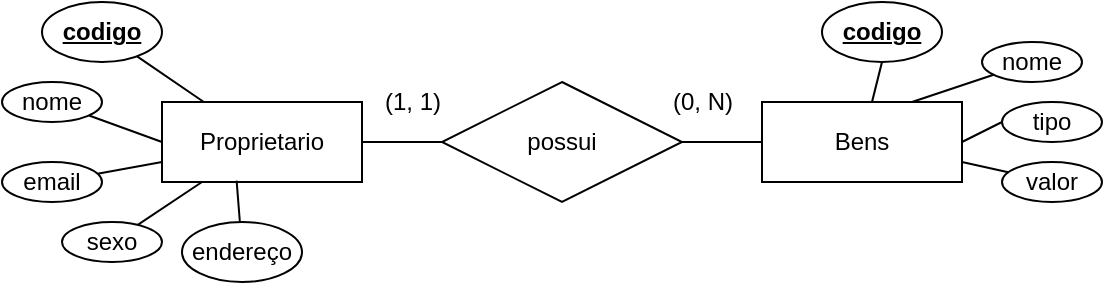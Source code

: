 <mxfile version="13.7.1" type="device"><diagram id="bNXIvyk_u5S8afgsFj7q" name="Page-1"><mxGraphModel dx="813" dy="435" grid="1" gridSize="10" guides="1" tooltips="1" connect="1" arrows="1" fold="1" page="1" pageScale="1" pageWidth="827" pageHeight="1169" math="0" shadow="0"><root><mxCell id="0"/><mxCell id="1" parent="0"/><mxCell id="7ke69FO9WPqEjBaA7djM-1" value="Proprietario" style="whiteSpace=wrap;html=1;align=center;" vertex="1" parent="1"><mxGeometry x="120" y="160" width="100" height="40" as="geometry"/></mxCell><mxCell id="7ke69FO9WPqEjBaA7djM-2" value="Bens" style="whiteSpace=wrap;html=1;align=center;" vertex="1" parent="1"><mxGeometry x="420" y="160" width="100" height="40" as="geometry"/></mxCell><mxCell id="7ke69FO9WPqEjBaA7djM-3" value="possui" style="shape=rhombus;perimeter=rhombusPerimeter;whiteSpace=wrap;html=1;align=center;" vertex="1" parent="1"><mxGeometry x="260" y="150" width="120" height="60" as="geometry"/></mxCell><mxCell id="7ke69FO9WPqEjBaA7djM-4" value="" style="endArrow=none;html=1;rounded=0;exitX=1;exitY=0.5;exitDx=0;exitDy=0;entryX=0;entryY=0.5;entryDx=0;entryDy=0;" edge="1" parent="1" source="7ke69FO9WPqEjBaA7djM-1" target="7ke69FO9WPqEjBaA7djM-3"><mxGeometry relative="1" as="geometry"><mxPoint x="180" y="190" as="sourcePoint"/><mxPoint x="340" y="190" as="targetPoint"/></mxGeometry></mxCell><mxCell id="7ke69FO9WPqEjBaA7djM-5" value="" style="endArrow=none;html=1;rounded=0;exitX=1;exitY=0.5;exitDx=0;exitDy=0;" edge="1" parent="1" source="7ke69FO9WPqEjBaA7djM-3" target="7ke69FO9WPqEjBaA7djM-2"><mxGeometry relative="1" as="geometry"><mxPoint x="230" y="190" as="sourcePoint"/><mxPoint x="270" y="190" as="targetPoint"/></mxGeometry></mxCell><mxCell id="7ke69FO9WPqEjBaA7djM-6" value="(0, N)" style="text;html=1;align=center;verticalAlign=middle;resizable=0;points=[];autosize=1;" vertex="1" parent="1"><mxGeometry x="365" y="150" width="50" height="20" as="geometry"/></mxCell><mxCell id="7ke69FO9WPqEjBaA7djM-7" value="(1, 1)" style="text;html=1;align=center;verticalAlign=middle;resizable=0;points=[];autosize=1;" vertex="1" parent="1"><mxGeometry x="225" y="150" width="40" height="20" as="geometry"/></mxCell><mxCell id="7ke69FO9WPqEjBaA7djM-10" value="nome" style="ellipse;whiteSpace=wrap;html=1;align=center;" vertex="1" parent="1"><mxGeometry x="40" y="150" width="50" height="20" as="geometry"/></mxCell><mxCell id="7ke69FO9WPqEjBaA7djM-11" value="codigo" style="ellipse;whiteSpace=wrap;html=1;align=center;fontStyle=5" vertex="1" parent="1"><mxGeometry x="60" y="110" width="60" height="30" as="geometry"/></mxCell><mxCell id="7ke69FO9WPqEjBaA7djM-12" value="email" style="ellipse;whiteSpace=wrap;html=1;align=center;" vertex="1" parent="1"><mxGeometry x="40" y="190" width="50" height="20" as="geometry"/></mxCell><mxCell id="7ke69FO9WPqEjBaA7djM-13" value="endereço" style="ellipse;whiteSpace=wrap;html=1;align=center;" vertex="1" parent="1"><mxGeometry x="130" y="220" width="60" height="30" as="geometry"/></mxCell><mxCell id="7ke69FO9WPqEjBaA7djM-14" value="nome" style="ellipse;whiteSpace=wrap;html=1;align=center;" vertex="1" parent="1"><mxGeometry x="530" y="130" width="50" height="20" as="geometry"/></mxCell><mxCell id="7ke69FO9WPqEjBaA7djM-15" value="tipo" style="ellipse;whiteSpace=wrap;html=1;align=center;" vertex="1" parent="1"><mxGeometry x="540" y="160" width="50" height="20" as="geometry"/></mxCell><mxCell id="7ke69FO9WPqEjBaA7djM-16" value="valor" style="ellipse;whiteSpace=wrap;html=1;align=center;" vertex="1" parent="1"><mxGeometry x="540" y="190" width="50" height="20" as="geometry"/></mxCell><mxCell id="7ke69FO9WPqEjBaA7djM-17" value="sexo" style="ellipse;whiteSpace=wrap;html=1;align=center;" vertex="1" parent="1"><mxGeometry x="70" y="220" width="50" height="20" as="geometry"/></mxCell><mxCell id="7ke69FO9WPqEjBaA7djM-18" value="codigo" style="ellipse;whiteSpace=wrap;html=1;align=center;fontStyle=5" vertex="1" parent="1"><mxGeometry x="450" y="110" width="60" height="30" as="geometry"/></mxCell><mxCell id="7ke69FO9WPqEjBaA7djM-19" value="" style="endArrow=none;html=1;rounded=0;" edge="1" parent="1" source="7ke69FO9WPqEjBaA7djM-11" target="7ke69FO9WPqEjBaA7djM-1"><mxGeometry relative="1" as="geometry"><mxPoint x="160" y="120" as="sourcePoint"/><mxPoint x="320" y="120" as="targetPoint"/></mxGeometry></mxCell><mxCell id="7ke69FO9WPqEjBaA7djM-20" value="" style="endArrow=none;html=1;rounded=0;entryX=0;entryY=0.5;entryDx=0;entryDy=0;" edge="1" parent="1" source="7ke69FO9WPqEjBaA7djM-10" target="7ke69FO9WPqEjBaA7djM-1"><mxGeometry relative="1" as="geometry"><mxPoint x="117.862" y="148.575" as="sourcePoint"/><mxPoint x="150" y="170" as="targetPoint"/></mxGeometry></mxCell><mxCell id="7ke69FO9WPqEjBaA7djM-21" value="" style="endArrow=none;html=1;rounded=0;entryX=0;entryY=0.75;entryDx=0;entryDy=0;" edge="1" parent="1" source="7ke69FO9WPqEjBaA7djM-12" target="7ke69FO9WPqEjBaA7djM-1"><mxGeometry relative="1" as="geometry"><mxPoint x="127.862" y="158.575" as="sourcePoint"/><mxPoint x="130" y="195" as="targetPoint"/></mxGeometry></mxCell><mxCell id="7ke69FO9WPqEjBaA7djM-22" value="" style="endArrow=none;html=1;rounded=0;" edge="1" parent="1" source="7ke69FO9WPqEjBaA7djM-1" target="7ke69FO9WPqEjBaA7djM-17"><mxGeometry relative="1" as="geometry"><mxPoint x="137.862" y="168.575" as="sourcePoint"/><mxPoint x="170" y="190" as="targetPoint"/></mxGeometry></mxCell><mxCell id="7ke69FO9WPqEjBaA7djM-23" value="" style="endArrow=none;html=1;rounded=0;exitX=0.373;exitY=0.982;exitDx=0;exitDy=0;exitPerimeter=0;" edge="1" parent="1" source="7ke69FO9WPqEjBaA7djM-1" target="7ke69FO9WPqEjBaA7djM-13"><mxGeometry relative="1" as="geometry"><mxPoint x="147.862" y="178.575" as="sourcePoint"/><mxPoint x="180" y="200" as="targetPoint"/></mxGeometry></mxCell><mxCell id="7ke69FO9WPqEjBaA7djM-24" value="" style="endArrow=none;html=1;rounded=0;entryX=0.5;entryY=1;entryDx=0;entryDy=0;" edge="1" parent="1" source="7ke69FO9WPqEjBaA7djM-2" target="7ke69FO9WPqEjBaA7djM-18"><mxGeometry relative="1" as="geometry"><mxPoint x="157.862" y="188.575" as="sourcePoint"/><mxPoint x="190" y="210" as="targetPoint"/></mxGeometry></mxCell><mxCell id="7ke69FO9WPqEjBaA7djM-25" value="" style="endArrow=none;html=1;rounded=0;exitX=0.75;exitY=0;exitDx=0;exitDy=0;" edge="1" parent="1" source="7ke69FO9WPqEjBaA7djM-2" target="7ke69FO9WPqEjBaA7djM-14"><mxGeometry relative="1" as="geometry"><mxPoint x="480" y="170" as="sourcePoint"/><mxPoint x="480" y="150" as="targetPoint"/></mxGeometry></mxCell><mxCell id="7ke69FO9WPqEjBaA7djM-26" value="" style="endArrow=none;html=1;rounded=0;entryX=1;entryY=0.5;entryDx=0;entryDy=0;exitX=0;exitY=0.5;exitDx=0;exitDy=0;" edge="1" parent="1" source="7ke69FO9WPqEjBaA7djM-15" target="7ke69FO9WPqEjBaA7djM-2"><mxGeometry relative="1" as="geometry"><mxPoint x="490" y="180" as="sourcePoint"/><mxPoint x="490" y="160" as="targetPoint"/></mxGeometry></mxCell><mxCell id="7ke69FO9WPqEjBaA7djM-27" value="" style="endArrow=none;html=1;rounded=0;entryX=1;entryY=0.75;entryDx=0;entryDy=0;" edge="1" parent="1" source="7ke69FO9WPqEjBaA7djM-16" target="7ke69FO9WPqEjBaA7djM-2"><mxGeometry relative="1" as="geometry"><mxPoint x="500" y="190" as="sourcePoint"/><mxPoint x="500" y="170" as="targetPoint"/></mxGeometry></mxCell></root></mxGraphModel></diagram></mxfile>